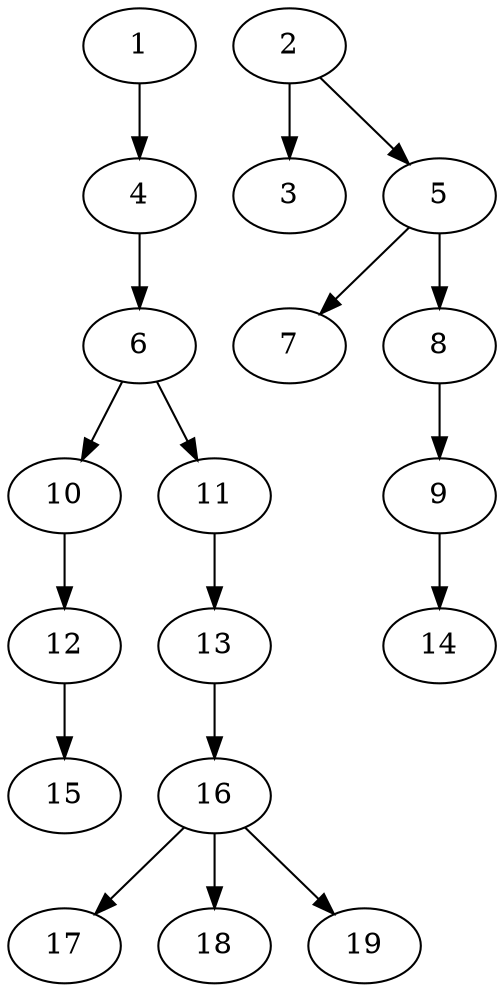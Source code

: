 // DAG (tier=1-easy, mode=data, n=19, ccr=0.345, fat=0.375, density=0.223, regular=0.780, jump=0.012, mindata=1048576, maxdata=8388608)
// DAG automatically generated by daggen at Sun Aug 24 16:33:33 2025
// /home/ermia/Project/Environments/daggen/bin/daggen --dot --ccr 0.345 --fat 0.375 --regular 0.780 --density 0.223 --jump 0.012 --mindata 1048576 --maxdata 8388608 -n 19 
digraph G {
  1 [size="163594087562953621504", alpha="0.17", expect_size="81797043781476810752"]
  1 -> 4 [size ="239295789006848"]
  2 [size="330960321671856128000", alpha="0.17", expect_size="165480160835928064000"]
  2 -> 3 [size ="382772392755200"]
  2 -> 5 [size ="382772392755200"]
  3 [size="14968878494951512", alpha="0.14", expect_size="7484439247475756"]
  4 [size="94046402941712072704", alpha="0.04", expect_size="47023201470856036352"]
  4 -> 6 [size ="165444161896448"]
  5 [size="839940234643141", alpha="0.10", expect_size="419970117321570"]
  5 -> 7 [size ="27360585842688"]
  5 -> 8 [size ="27360585842688"]
  6 [size="21967056240902144000", alpha="0.17", expect_size="10983528120451072000"]
  6 -> 10 [size ="62748675276800"]
  6 -> 11 [size ="62748675276800"]
  7 [size="4266047473725300", alpha="0.13", expect_size="2133023736862650"]
  8 [size="1151701593339211008", alpha="0.08", expect_size="575850796669605504"]
  8 -> 9 [size ="397647072460800"]
  9 [size="59947616185564004352", alpha="0.04", expect_size="29973808092782002176"]
  9 -> 14 [size ="122538134863872"]
  10 [size="1040331433977493", alpha="0.01", expect_size="520165716988746"]
  10 -> 12 [size ="49370951057408"]
  11 [size="3606238925565511", alpha="0.03", expect_size="1803119462782755"]
  11 -> 13 [size ="299177892380672"]
  12 [size="516515122222621760", alpha="0.13", expect_size="258257561111310880"]
  12 -> 15 [size ="209463617257472"]
  13 [size="24028288416867155968", alpha="0.10", expect_size="12014144208433577984"]
  13 -> 16 [size ="66614976315392"]
  14 [size="84856865630383408", alpha="0.01", expect_size="42428432815191704"]
  15 [size="78984511924207616000", alpha="0.05", expect_size="39492255962103808000"]
  16 [size="571899435848967389184", alpha="0.08", expect_size="285949717924483694592"]
  16 -> 17 [size ="551192245567488"]
  16 -> 18 [size ="551192245567488"]
  16 -> 19 [size ="551192245567488"]
  17 [size="104445587866439909376", alpha="0.14", expect_size="52222793933219954688"]
  18 [size="1812330057309539", alpha="0.17", expect_size="906165028654769"]
  19 [size="11282174574060296", alpha="0.05", expect_size="5641087287030148"]
}